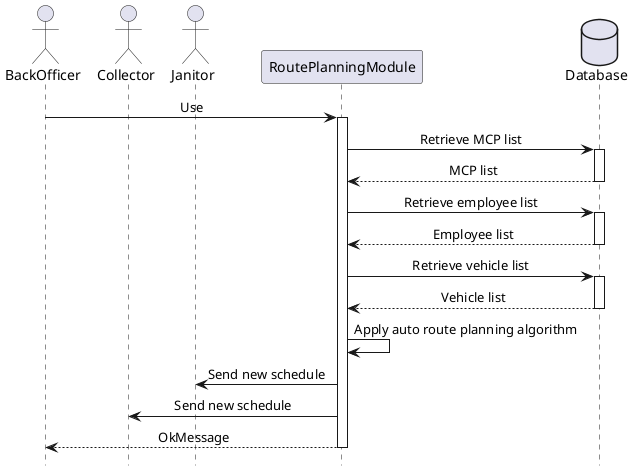 @startuml
hide footbox
skinparam sequenceMessageAlign center

actor       BackOfficer
actor       Collector
actor       Janitor

'boundary    RoutePlanningInterface
'control     RoutePlanningModule

participant RoutePlanningModule


database      Database





BackOfficer -> RoutePlanningModule ++ : Use

RoutePlanningModule -> Database ++ : Retrieve MCP list
return MCP list

RoutePlanningModule -> Database ++ : Retrieve employee list
return Employee list

RoutePlanningModule -> Database ++ : Retrieve vehicle list
return Vehicle list


RoutePlanningModule -> RoutePlanningModule : Apply auto route planning algorithm

RoutePlanningModule -> Janitor: Send new schedule
RoutePlanningModule -> Collector: Send new schedule

return OkMessage


@enduml